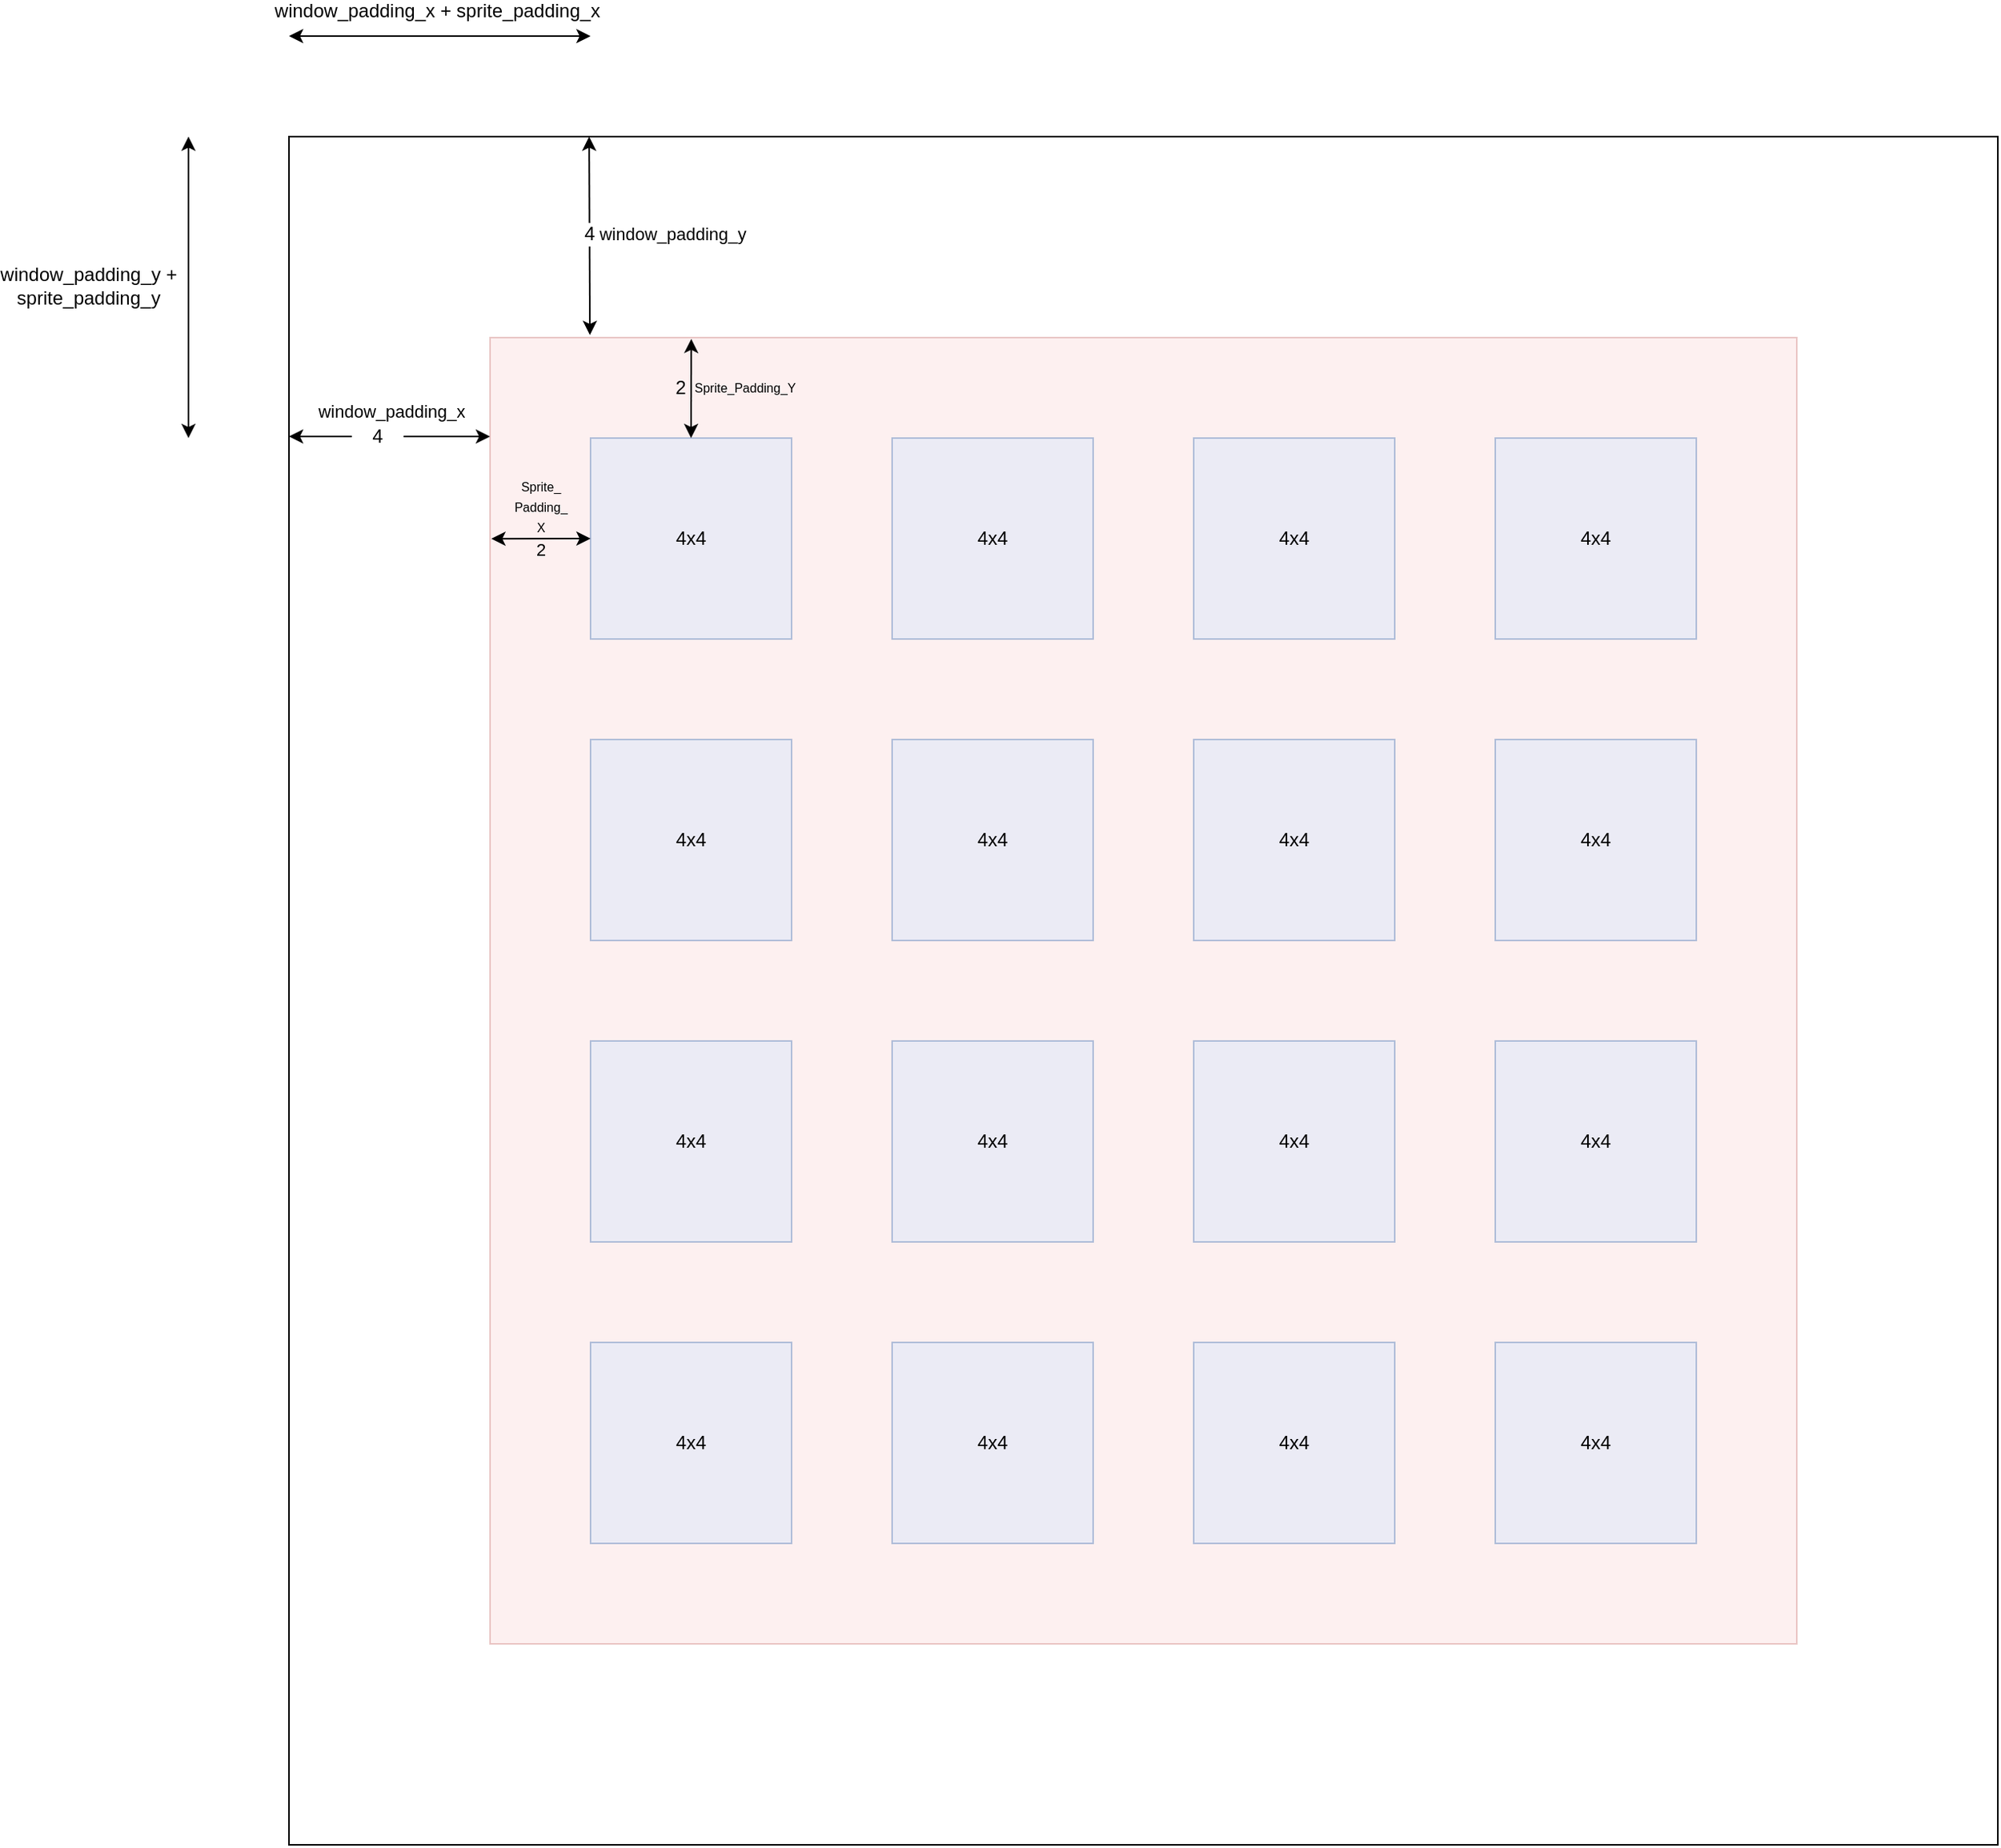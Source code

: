 <mxfile>
    <diagram id="mrmWcMEhstddbkppO6Fu" name="Page-1">
        <mxGraphModel dx="386" dy="813" grid="1" gridSize="32" guides="1" tooltips="1" connect="1" arrows="1" fold="1" page="0" pageScale="1" pageWidth="850" pageHeight="1100" math="0" shadow="0">
            <root>
                <mxCell id="0"/>
                <mxCell id="1" parent="0"/>
                <mxCell id="36" value="" style="rounded=0;whiteSpace=wrap;html=1;fillColor=none;strokeColor=#000000;strokeWidth=1;" vertex="1" parent="1">
                    <mxGeometry x="1024" y="256" width="1088" height="1088" as="geometry"/>
                </mxCell>
                <mxCell id="18" value="" style="rounded=0;whiteSpace=wrap;html=1;fillColor=#f8cecc;strokeColor=#b85450;opacity=30;" vertex="1" parent="1">
                    <mxGeometry x="1152" y="384" width="832" height="832" as="geometry"/>
                </mxCell>
                <mxCell id="19" value="4x4" style="rounded=0;whiteSpace=wrap;html=1;fillColor=#dae8fc;strokeColor=#6c8ebf;opacity=50;" vertex="1" parent="1">
                    <mxGeometry x="1216" y="448" width="128" height="128" as="geometry"/>
                </mxCell>
                <mxCell id="20" value="4x4" style="rounded=0;whiteSpace=wrap;html=1;fillColor=#dae8fc;strokeColor=#6c8ebf;opacity=50;" vertex="1" parent="1">
                    <mxGeometry x="1408" y="448" width="128" height="128" as="geometry"/>
                </mxCell>
                <mxCell id="21" value="4x4" style="rounded=0;whiteSpace=wrap;html=1;fillColor=#dae8fc;strokeColor=#6c8ebf;opacity=50;" vertex="1" parent="1">
                    <mxGeometry x="1600" y="448" width="128" height="128" as="geometry"/>
                </mxCell>
                <mxCell id="22" value="4x4" style="rounded=0;whiteSpace=wrap;html=1;fillColor=#dae8fc;strokeColor=#6c8ebf;opacity=50;" vertex="1" parent="1">
                    <mxGeometry x="1792" y="448" width="128" height="128" as="geometry"/>
                </mxCell>
                <mxCell id="23" value="4x4" style="rounded=0;whiteSpace=wrap;html=1;fillColor=#dae8fc;strokeColor=#6c8ebf;opacity=50;" vertex="1" parent="1">
                    <mxGeometry x="1216" y="640" width="128" height="128" as="geometry"/>
                </mxCell>
                <mxCell id="24" value="4x4" style="rounded=0;whiteSpace=wrap;html=1;fillColor=#dae8fc;strokeColor=#6c8ebf;opacity=50;" vertex="1" parent="1">
                    <mxGeometry x="1600" y="640" width="128" height="128" as="geometry"/>
                </mxCell>
                <mxCell id="25" value="4x4" style="rounded=0;whiteSpace=wrap;html=1;fillColor=#dae8fc;strokeColor=#6c8ebf;opacity=50;" vertex="1" parent="1">
                    <mxGeometry x="1408" y="640" width="128" height="128" as="geometry"/>
                </mxCell>
                <mxCell id="26" value="4x4" style="rounded=0;whiteSpace=wrap;html=1;fillColor=#dae8fc;strokeColor=#6c8ebf;opacity=50;" vertex="1" parent="1">
                    <mxGeometry x="1792" y="640" width="128" height="128" as="geometry"/>
                </mxCell>
                <mxCell id="27" value="4x4" style="rounded=0;whiteSpace=wrap;html=1;fillColor=#dae8fc;strokeColor=#6c8ebf;opacity=50;" vertex="1" parent="1">
                    <mxGeometry x="1216" y="832" width="128" height="128" as="geometry"/>
                </mxCell>
                <mxCell id="28" value="4x4" style="rounded=0;whiteSpace=wrap;html=1;fillColor=#dae8fc;strokeColor=#6c8ebf;opacity=50;" vertex="1" parent="1">
                    <mxGeometry x="1792" y="832" width="128" height="128" as="geometry"/>
                </mxCell>
                <mxCell id="29" value="4x4" style="rounded=0;whiteSpace=wrap;html=1;fillColor=#dae8fc;strokeColor=#6c8ebf;opacity=50;" vertex="1" parent="1">
                    <mxGeometry x="1408" y="832" width="128" height="128" as="geometry"/>
                </mxCell>
                <mxCell id="30" value="4x4" style="rounded=0;whiteSpace=wrap;html=1;fillColor=#dae8fc;strokeColor=#6c8ebf;opacity=50;" vertex="1" parent="1">
                    <mxGeometry x="1600" y="832" width="128" height="128" as="geometry"/>
                </mxCell>
                <mxCell id="31" value="4x4" style="rounded=0;whiteSpace=wrap;html=1;fillColor=#dae8fc;strokeColor=#6c8ebf;opacity=50;" vertex="1" parent="1">
                    <mxGeometry x="1216" y="1024" width="128" height="128" as="geometry"/>
                </mxCell>
                <mxCell id="32" value="4x4" style="rounded=0;whiteSpace=wrap;html=1;fillColor=#dae8fc;strokeColor=#6c8ebf;opacity=50;" vertex="1" parent="1">
                    <mxGeometry x="1792" y="1024" width="128" height="128" as="geometry"/>
                </mxCell>
                <mxCell id="33" value="4x4" style="rounded=0;whiteSpace=wrap;html=1;fillColor=#dae8fc;strokeColor=#6c8ebf;opacity=50;" vertex="1" parent="1">
                    <mxGeometry x="1408" y="1024" width="128" height="128" as="geometry"/>
                </mxCell>
                <mxCell id="34" value="4x4" style="rounded=0;whiteSpace=wrap;html=1;fillColor=#dae8fc;strokeColor=#6c8ebf;opacity=50;" vertex="1" parent="1">
                    <mxGeometry x="1600" y="1024" width="128" height="128" as="geometry"/>
                </mxCell>
                <mxCell id="37" value="" style="endArrow=classic;startArrow=classic;html=1;entryX=0.16;entryY=0;entryDx=0;entryDy=0;exitX=0.056;exitY=-0.002;exitDx=0;exitDy=0;exitPerimeter=0;entryPerimeter=0;" edge="1" parent="1">
                    <mxGeometry width="50" height="50" relative="1" as="geometry">
                        <mxPoint x="1215.592" y="382.336" as="sourcePoint"/>
                        <mxPoint x="1215.08" y="256.0" as="targetPoint"/>
                    </mxGeometry>
                </mxCell>
                <mxCell id="38" value="window_padding_y" style="edgeLabel;html=1;align=center;verticalAlign=middle;resizable=0;points=[];" vertex="1" connectable="0" parent="37">
                    <mxGeometry x="-0.125" y="1" relative="1" as="geometry">
                        <mxPoint x="53" y="-9" as="offset"/>
                    </mxGeometry>
                </mxCell>
                <mxCell id="46" value="4" style="edgeLabel;html=1;align=center;verticalAlign=middle;resizable=0;points=[];fontSize=12;" vertex="1" connectable="0" parent="37">
                    <mxGeometry x="0.025" y="1" relative="1" as="geometry">
                        <mxPoint as="offset"/>
                    </mxGeometry>
                </mxCell>
                <mxCell id="39" value="" style="endArrow=classic;startArrow=classic;html=1;exitX=0;exitY=0.5;exitDx=0;exitDy=0;" edge="1" parent="1">
                    <mxGeometry width="50" height="50" relative="1" as="geometry">
                        <mxPoint x="1024" y="447" as="sourcePoint"/>
                        <mxPoint x="1152" y="447" as="targetPoint"/>
                    </mxGeometry>
                </mxCell>
                <mxCell id="40" value="window_padding_x" style="edgeLabel;html=1;align=center;verticalAlign=middle;resizable=0;points=[];" vertex="1" connectable="0" parent="39">
                    <mxGeometry x="-0.055" y="1" relative="1" as="geometry">
                        <mxPoint x="4" y="-15" as="offset"/>
                    </mxGeometry>
                </mxCell>
                <mxCell id="44" value="&amp;nbsp; &amp;nbsp; 4&amp;nbsp; &amp;nbsp;&amp;nbsp;" style="edgeLabel;html=1;align=center;verticalAlign=middle;resizable=0;points=[];fontSize=12;labelBackgroundColor=default;" vertex="1" connectable="0" parent="39">
                    <mxGeometry x="-0.124" relative="1" as="geometry">
                        <mxPoint as="offset"/>
                    </mxGeometry>
                </mxCell>
                <mxCell id="42" value="&lt;span style=&quot;&quot;&gt;&amp;nbsp;&lt;br&gt;&amp;nbsp;2&amp;nbsp;&lt;/span&gt;" style="endArrow=classic;startArrow=classic;html=1;entryX=0;entryY=0.5;entryDx=0;entryDy=0;exitX=0.001;exitY=0.154;exitDx=0;exitDy=0;exitPerimeter=0;labelBackgroundColor=none;" edge="1" parent="1" source="18" target="19">
                    <mxGeometry x="0.0" width="50" height="50" relative="1" as="geometry">
                        <mxPoint x="1216" y="658" as="sourcePoint"/>
                        <mxPoint x="1266" y="608" as="targetPoint"/>
                        <mxPoint as="offset"/>
                    </mxGeometry>
                </mxCell>
                <mxCell id="43" value="&lt;font style=&quot;font-size: 8px;&quot;&gt;Sprite_&lt;br&gt;Padding_&lt;br&gt;X&lt;/font&gt;" style="edgeLabel;html=1;align=center;verticalAlign=middle;resizable=0;points=[];labelBackgroundColor=none;" vertex="1" connectable="0" parent="42">
                    <mxGeometry x="-0.118" y="-1" relative="1" as="geometry">
                        <mxPoint x="3" y="-22" as="offset"/>
                    </mxGeometry>
                </mxCell>
                <mxCell id="47" value="" style="endArrow=classic;startArrow=classic;html=1;fontSize=12;exitX=0.5;exitY=0;exitDx=0;exitDy=0;entryX=0.154;entryY=0.001;entryDx=0;entryDy=0;entryPerimeter=0;" edge="1" parent="1" source="19" target="18">
                    <mxGeometry width="50" height="50" relative="1" as="geometry">
                        <mxPoint x="1408" y="530" as="sourcePoint"/>
                        <mxPoint x="1458" y="480" as="targetPoint"/>
                    </mxGeometry>
                </mxCell>
                <mxCell id="49" value="&amp;nbsp;2&amp;nbsp;" style="edgeLabel;html=1;align=center;verticalAlign=middle;resizable=0;points=[];fontSize=12;labelBackgroundColor=none;" vertex="1" connectable="0" parent="47">
                    <mxGeometry x="0.053" relative="1" as="geometry">
                        <mxPoint x="-7" y="1" as="offset"/>
                    </mxGeometry>
                </mxCell>
                <mxCell id="48" value="&lt;font style=&quot;font-size: 8px;&quot;&gt;Sprite_Padding_Y&lt;br&gt;&lt;/font&gt;" style="edgeLabel;html=1;align=center;verticalAlign=middle;resizable=0;points=[];labelBackgroundColor=none;" vertex="1" connectable="0" parent="1">
                    <mxGeometry x="1313.999" y="415.001" as="geometry"/>
                </mxCell>
                <mxCell id="52" value="" style="endArrow=classic;startArrow=classic;html=1;labelBackgroundColor=none;fontSize=12;" edge="1" parent="1">
                    <mxGeometry width="50" height="50" relative="1" as="geometry">
                        <mxPoint x="1024" y="192" as="sourcePoint"/>
                        <mxPoint x="1216" y="192" as="targetPoint"/>
                    </mxGeometry>
                </mxCell>
                <mxCell id="53" value="window_padding_x + sprite_padding_x" style="edgeLabel;html=1;align=center;verticalAlign=middle;resizable=0;points=[];fontSize=12;" vertex="1" connectable="0" parent="52">
                    <mxGeometry x="0.246" y="3" relative="1" as="geometry">
                        <mxPoint x="-26" y="-13" as="offset"/>
                    </mxGeometry>
                </mxCell>
                <mxCell id="54" value="" style="endArrow=classic;startArrow=classic;html=1;labelBackgroundColor=none;fontSize=12;" edge="1" parent="1">
                    <mxGeometry width="50" height="50" relative="1" as="geometry">
                        <mxPoint x="960" y="448" as="sourcePoint"/>
                        <mxPoint x="960" y="256" as="targetPoint"/>
                    </mxGeometry>
                </mxCell>
                <mxCell id="55" value="window_padding_y +&lt;br&gt;sprite_padding_y" style="edgeLabel;html=1;align=center;verticalAlign=middle;resizable=0;points=[];fontSize=12;" vertex="1" connectable="0" parent="54">
                    <mxGeometry x="0.522" y="3" relative="1" as="geometry">
                        <mxPoint x="-61" y="49" as="offset"/>
                    </mxGeometry>
                </mxCell>
            </root>
        </mxGraphModel>
    </diagram>
</mxfile>
